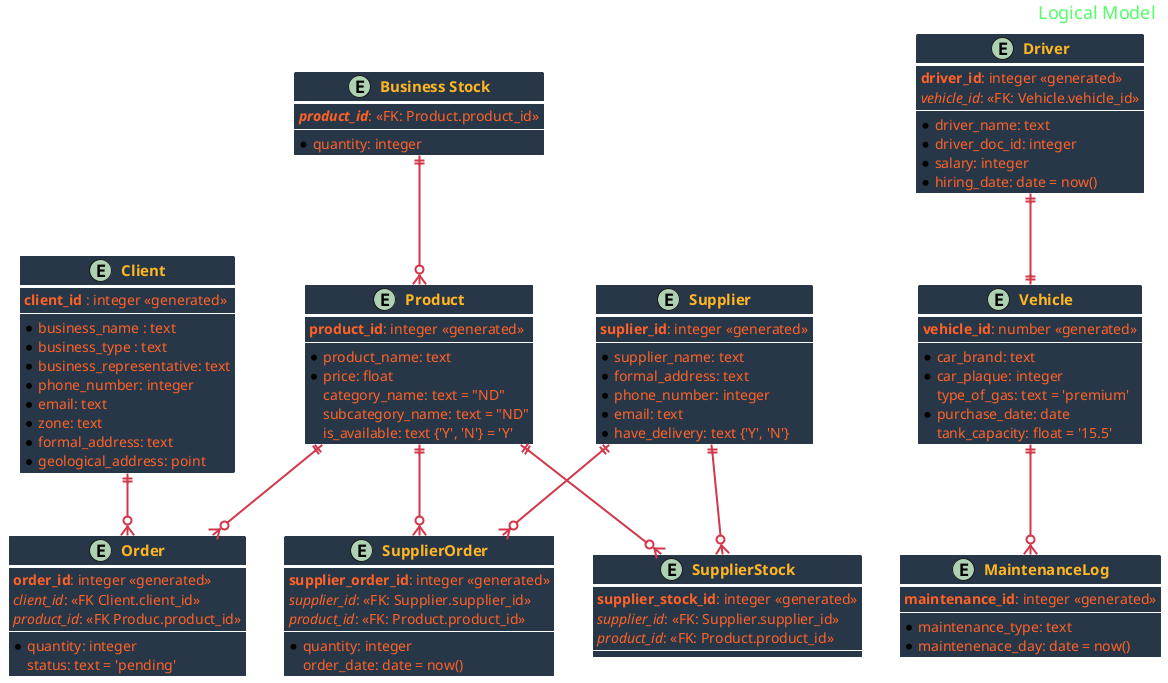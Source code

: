@startuml Logical Database Model

skinparam BackgroundColor transparent

skinparam HeaderFontColor #52FF69
skinparam HeaderFontSize 18

skinparam ArrowFontSize 15
skinparam ArrowColor D3374A
skinparam ArrowThickness 2
skinparam ArrowFontColor #3FD0C4

skinparam ClassBorderColor white
skinparam ClassBorderThickness 3
skinparam ClassAttributeFontSize 14
skinparam ClassAttributeFontColor FF6127
skinparam ClassBackgroundColor #283747
skinparam ClassFontSize 15
skinparam ClassFontStyle Bold
skinparam ClassFontColor #FFB623


header Logical Model

entity "Client" as Client {
  **client_id** : integer <<generated>>
  --
  *business_name : text
  *business_type : text
  *business_representative: text
  *phone_number: integer
  *email: text
  *zone: text
  *formal_address: text
  *geological_address: point
}

entity "Vehicle" as Vehicle {
    **vehicle_id**: number <<generated>>
    --
    *car_brand: text
    *car_plaque: integer
    type_of_gas: text = 'premium'
    *purchase_date: date
    tank_capacity: float = '15.5' 
}

entity "MaintenanceLog" as MaintenanceLog {
    **maintenance_id**: integer <<generated>>
    --
    *maintenance_type: text
    *maintenenace_day: date = now()
}

entity "Driver" as Driver {
    **driver_id**: integer <<generated>>
    //vehicle_id//: <<FK: Vehicle.vehicle_id>>
    --
    *driver_name: text
    *driver_doc_id: integer
    *salary: integer
    *hiring_date: date = now()
}

entity "Order" as Order {
    **order_id**: integer <<generated>>
    //client_id//: <<FK Client.client_id>>
    //product_id//: <<FK Produc.product_id>>
    --
    *quantity: integer
    status: text = 'pending'
}

entity "Business Stock" as BusinessStock {
    **//product_id//**: <<FK: Product.product_id>>
    --
    *quantity: integer
}

entity "Supplier" as Supplier {
    **suplier_id**: integer <<generated>>
    --
    *supplier_name: text
    *formal_address: text
    *phone_number: integer
    *email: text
    *have_delivery: text {'Y', 'N'}
}

entity "Product" as Product {
    **product_id**: integer <<generated>>
    --
    *product_name: text
    *price: float
    category_name: text = "ND"
    subcategory_name: text = "ND"
    is_available: text {'Y', 'N'} = 'Y'
}

entity "SupplierStock" as SupplierStock {
    **supplier_stock_id**: integer <<generated>>
    //supplier_id//: <<FK: Supplier.supplier_id>>
    //product_id//: <<FK: Product.product_id>>
    --
}

entity "SupplierOrder" as SupplierOrder {
    **supplier_order_id**: integer <<generated>>
    //supplier_id//: <<FK: Supplier.supplier_id>>
    //product_id//: <<FK: Product.product_id>>
    --
    *quantity: integer
    order_date: date = now()
}

Driver ||--|| Vehicle
Vehicle ||--o{ MaintenanceLog
Client ||--o{ Order
Product ||--o{ Order
Supplier ||--o{ SupplierOrder
Supplier ||--o{ SupplierStock
Product ||--o{ SupplierStock
Product ||--o{ SupplierOrder
BusinessStock ||--o{ Product


@enduml